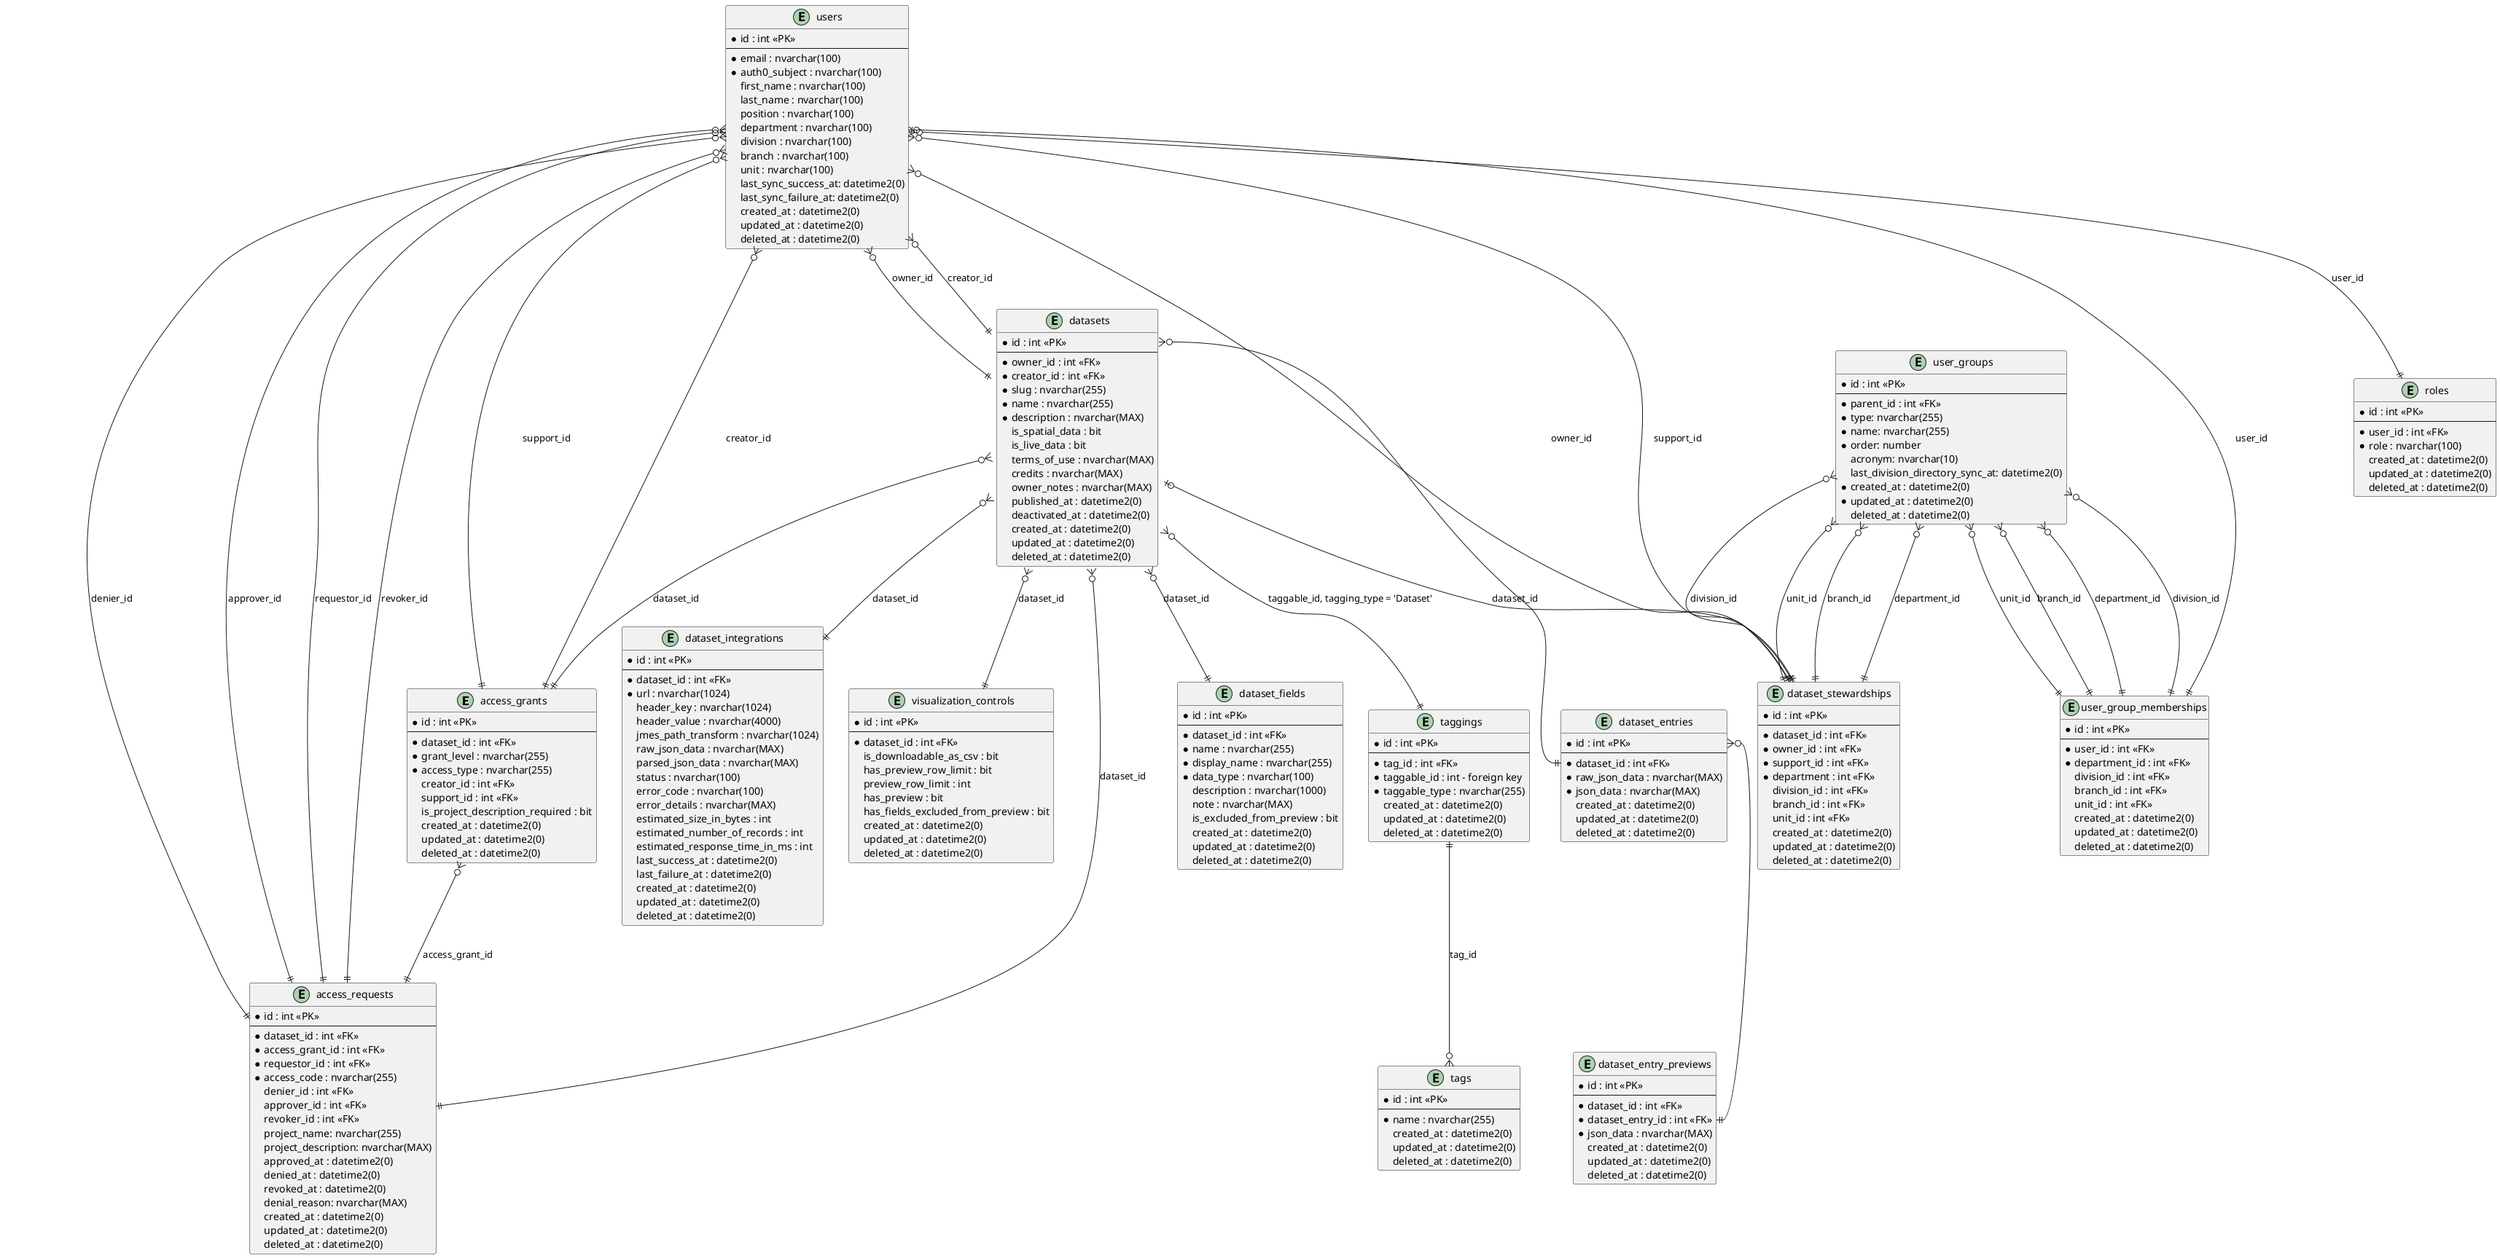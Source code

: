 @startuml Entity Relationship Diagrams
entity "access_grants" {
  * id : int <<PK>>
  --
  * dataset_id : int <<FK>>
  * grant_level : nvarchar(255)
  * access_type : nvarchar(255)
  creator_id : int <<FK>>
  support_id : int <<FK>>
  is_project_description_required : bit
  created_at : datetime2(0)
  updated_at : datetime2(0)
  deleted_at : datetime2(0)
}

entity "access_requests" {
  * id : int <<PK>>
  --
  * dataset_id : int <<FK>>
  * access_grant_id : int <<FK>>
  * requestor_id : int <<FK>>
  * access_code : nvarchar(255)
  denier_id : int <<FK>>
  approver_id : int <<FK>>
  revoker_id : int <<FK>>
  project_name: nvarchar(255)
  project_description: nvarchar(MAX)
  approved_at : datetime2(0)
  denied_at : datetime2(0)
  revoked_at : datetime2(0)
  denial_reason: nvarchar(MAX)
  created_at : datetime2(0)
  updated_at : datetime2(0)
  deleted_at : datetime2(0)
}

entity "dataset_entries" {
  * id : int <<PK>>
  --
  * dataset_id : int <<FK>>
  * raw_json_data : nvarchar(MAX)
  * json_data : nvarchar(MAX)
  created_at : datetime2(0)
  updated_at : datetime2(0)
  deleted_at : datetime2(0)
}

entity "dataset_entry_previews" {
  * id : int <<PK>>
  --
  * dataset_id : int <<FK>>
  * dataset_entry_id : int <<FK>>
  * json_data : nvarchar(MAX)
  created_at : datetime2(0)
  updated_at : datetime2(0)
  deleted_at : datetime2(0)
}

entity "dataset_fields" {
  * id : int <<PK>>
  --
  * dataset_id : int <<FK>>
  * name : nvarchar(255)
  * display_name : nvarchar(255)
  * data_type : nvarchar(100)
  description : nvarchar(1000)
  note : nvarchar(MAX)
  is_excluded_from_preview : bit
  created_at : datetime2(0)
  updated_at : datetime2(0)
  deleted_at : datetime2(0)
}

entity "dataset_integrations" {
  * id : int <<PK>>
  --
  * dataset_id : int <<FK>>
  * url : nvarchar(1024)
  header_key : nvarchar(1024)
  header_value : nvarchar(4000)
  jmes_path_transform : nvarchar(1024)
  raw_json_data : nvarchar(MAX)
  parsed_json_data : nvarchar(MAX)
  status : nvarchar(100)
  error_code : nvarchar(100)
  error_details : nvarchar(MAX)
  estimated_size_in_bytes : int
  estimated_number_of_records : int
  estimated_response_time_in_ms : int
  last_success_at : datetime2(0)
  last_failure_at : datetime2(0)
  created_at : datetime2(0)
  updated_at : datetime2(0)
  deleted_at : datetime2(0)
}

entity "dataset_stewardships" {
  * id : int <<PK>>
  --
  * dataset_id : int <<FK>>
  * owner_id : int <<FK>>
  * support_id : int <<FK>>
  * department : int <<FK>>
  division_id : int <<FK>>
  branch_id : int <<FK>>
  unit_id : int <<FK>>
  created_at : datetime2(0)
  updated_at : datetime2(0)
  deleted_at : datetime2(0)
}

entity "datasets" {
  * id : int <<PK>>
  --
  * owner_id : int <<FK>>
  * creator_id : int <<FK>>
  * slug : nvarchar(255)
  * name : nvarchar(255)
  * description : nvarchar(MAX)
  is_spatial_data : bit
  is_live_data : bit
  terms_of_use : nvarchar(MAX)
  credits : nvarchar(MAX)
  owner_notes : nvarchar(MAX)
  published_at : datetime2(0)
  deactivated_at : datetime2(0)
  created_at : datetime2(0)
  updated_at : datetime2(0)
  deleted_at : datetime2(0)
}

entity "roles" {
  * id : int <<PK>>
  --
  * user_id : int <<FK>>
  * role : nvarchar(100)
  created_at : datetime2(0)
  updated_at : datetime2(0)
  deleted_at : datetime2(0)
}

entity "taggings" {
  * id : int <<PK>>
  --
  * tag_id : int <<FK>>
  * taggable_id : int - foreign key
  * taggable_type : nvarchar(255)
  created_at : datetime2(0)
  updated_at : datetime2(0)
  deleted_at : datetime2(0)
}

entity "tags" {
  * id : int <<PK>>
  --
  * name : nvarchar(255)
  created_at : datetime2(0)
  updated_at : datetime2(0)
  deleted_at : datetime2(0)
}


entity "user_group_memberships" {
  * id : int <<PK>>
  --
  * user_id : int <<FK>>
  * department_id : int <<FK>>
  division_id : int <<FK>>
  branch_id : int <<FK>>
  unit_id : int <<FK>>
  created_at : datetime2(0)
  updated_at : datetime2(0)
  deleted_at : datetime2(0)
}

entity "user_groups" {
  * id : int <<PK>>
  --
  * parent_id : int <<FK>>
  * type: nvarchar(255)
  * name: nvarchar(255)
  * order: number
  acronym: nvarchar(10)
  last_division_directory_sync_at: datetime2(0)
  * created_at : datetime2(0)
  * updated_at : datetime2(0)
  deleted_at : datetime2(0)
}

entity "users" {
  * id : int <<PK>>
  --
  * email : nvarchar(100)
  * auth0_subject : nvarchar(100)
  first_name : nvarchar(100)
  last_name : nvarchar(100)
  position : nvarchar(100)
  department : nvarchar(100)
  division : nvarchar(100)
  branch : nvarchar(100)
  unit : nvarchar(100)
  last_sync_success_at: datetime2(0)
  last_sync_failure_at: datetime2(0)
  created_at : datetime2(0)
  updated_at : datetime2(0)
  deleted_at : datetime2(0)
}

entity "visualization_controls" {
  * id : int <<PK>>
  --
  * dataset_id : int <<FK>>
  is_downloadable_as_csv : bit
  has_preview_row_limit : bit
  preview_row_limit : int
  has_preview : bit
  has_fields_excluded_from_preview : bit
  created_at : datetime2(0)
  updated_at : datetime2(0)
  deleted_at : datetime2(0)
}

' Define relationships
access_grants }o--|| access_requests : access_grant_id
dataset_entries::id }o--|| dataset_entry_previews::dataset_entry_id
datasets }o--|| access_grants : dataset_id
datasets::id }o--|| dataset_entries::dataset_id
datasets }o--|| dataset_fields : dataset_id
datasets }o--|| dataset_integrations : dataset_id
datasets }o--|| taggings : taggable_id, tagging_type = 'Dataset'
datasets |o--|| dataset_stewardships : dataset_id
datasets }o--|| access_requests : dataset_id
datasets }o--|| visualization_controls : dataset_id
taggings ||--o{ tags : tag_id
user_groups }o--|| dataset_stewardships : branch_id
user_groups }o--|| dataset_stewardships : department_id
user_groups }o--|| dataset_stewardships : division_id
user_groups }o--|| dataset_stewardships : unit_id
user_groups }o--|| user_group_memberships : branch_id
user_groups }o--|| user_group_memberships : department_id
user_groups }o--|| user_group_memberships : division_id
user_groups }o--|| user_group_memberships : unit_id
users }o--|| access_grants : support_id
users }o--|| access_grants : creator_id
users }o--|| access_requests : requestor_id
users }o--|| access_requests : denier_id
users }o--|| access_requests : approver_id
users }o--|| access_requests : revoker_id
users }o--|| dataset_stewardships : owner_id
users }o--|| dataset_stewardships : support_id
users }o--|| datasets : creator_id
users }o--|| datasets : owner_id
users }o--|| roles : user_id
users |o--|| user_group_memberships : user_id
@enduml
